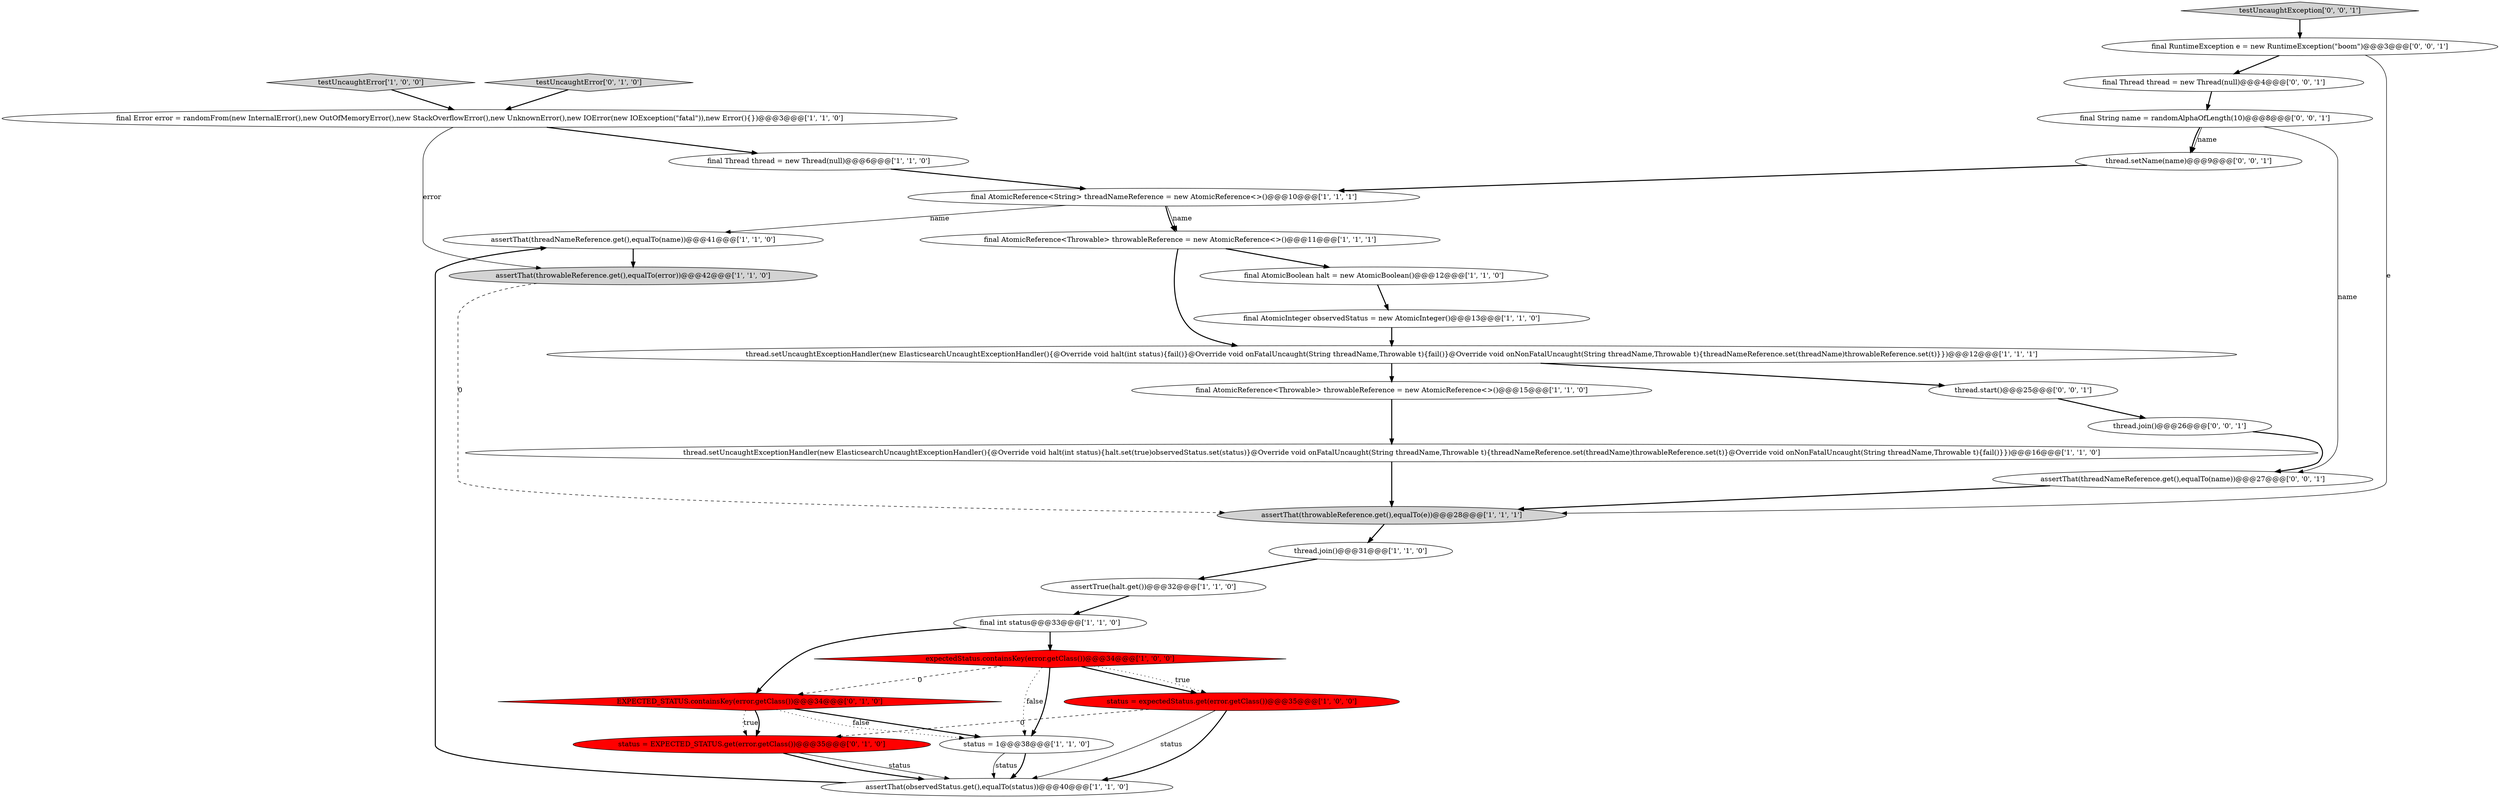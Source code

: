digraph {
11 [style = filled, label = "assertThat(threadNameReference.get(),equalTo(name))@@@41@@@['1', '1', '0']", fillcolor = white, shape = ellipse image = "AAA0AAABBB1BBB"];
3 [style = filled, label = "final int status@@@33@@@['1', '1', '0']", fillcolor = white, shape = ellipse image = "AAA0AAABBB1BBB"];
4 [style = filled, label = "final AtomicInteger observedStatus = new AtomicInteger()@@@13@@@['1', '1', '0']", fillcolor = white, shape = ellipse image = "AAA0AAABBB1BBB"];
16 [style = filled, label = "assertThat(throwableReference.get(),equalTo(error))@@@42@@@['1', '1', '0']", fillcolor = lightgray, shape = ellipse image = "AAA0AAABBB1BBB"];
26 [style = filled, label = "thread.join()@@@26@@@['0', '0', '1']", fillcolor = white, shape = ellipse image = "AAA0AAABBB3BBB"];
10 [style = filled, label = "assertThat(throwableReference.get(),equalTo(e))@@@28@@@['1', '1', '1']", fillcolor = lightgray, shape = ellipse image = "AAA0AAABBB1BBB"];
22 [style = filled, label = "testUncaughtError['0', '1', '0']", fillcolor = lightgray, shape = diamond image = "AAA0AAABBB2BBB"];
30 [style = filled, label = "assertThat(threadNameReference.get(),equalTo(name))@@@27@@@['0', '0', '1']", fillcolor = white, shape = ellipse image = "AAA0AAABBB3BBB"];
27 [style = filled, label = "thread.setName(name)@@@9@@@['0', '0', '1']", fillcolor = white, shape = ellipse image = "AAA0AAABBB3BBB"];
1 [style = filled, label = "status = expectedStatus.get(error.getClass())@@@35@@@['1', '0', '0']", fillcolor = red, shape = ellipse image = "AAA1AAABBB1BBB"];
23 [style = filled, label = "thread.start()@@@25@@@['0', '0', '1']", fillcolor = white, shape = ellipse image = "AAA0AAABBB3BBB"];
20 [style = filled, label = "EXPECTED_STATUS.containsKey(error.getClass())@@@34@@@['0', '1', '0']", fillcolor = red, shape = diamond image = "AAA1AAABBB2BBB"];
19 [style = filled, label = "final Error error = randomFrom(new InternalError(),new OutOfMemoryError(),new StackOverflowError(),new UnknownError(),new IOError(new IOException(\"fatal\")),new Error(){})@@@3@@@['1', '1', '0']", fillcolor = white, shape = ellipse image = "AAA0AAABBB1BBB"];
7 [style = filled, label = "assertThat(observedStatus.get(),equalTo(status))@@@40@@@['1', '1', '0']", fillcolor = white, shape = ellipse image = "AAA0AAABBB1BBB"];
14 [style = filled, label = "thread.join()@@@31@@@['1', '1', '0']", fillcolor = white, shape = ellipse image = "AAA0AAABBB1BBB"];
24 [style = filled, label = "testUncaughtException['0', '0', '1']", fillcolor = lightgray, shape = diamond image = "AAA0AAABBB3BBB"];
8 [style = filled, label = "final AtomicBoolean halt = new AtomicBoolean()@@@12@@@['1', '1', '0']", fillcolor = white, shape = ellipse image = "AAA0AAABBB1BBB"];
0 [style = filled, label = "expectedStatus.containsKey(error.getClass())@@@34@@@['1', '0', '0']", fillcolor = red, shape = diamond image = "AAA1AAABBB1BBB"];
6 [style = filled, label = "thread.setUncaughtExceptionHandler(new ElasticsearchUncaughtExceptionHandler(){@Override void halt(int status){fail()}@Override void onFatalUncaught(String threadName,Throwable t){fail()}@Override void onNonFatalUncaught(String threadName,Throwable t){threadNameReference.set(threadName)throwableReference.set(t)}})@@@12@@@['1', '1', '1']", fillcolor = white, shape = ellipse image = "AAA0AAABBB1BBB"];
9 [style = filled, label = "thread.setUncaughtExceptionHandler(new ElasticsearchUncaughtExceptionHandler(){@Override void halt(int status){halt.set(true)observedStatus.set(status)}@Override void onFatalUncaught(String threadName,Throwable t){threadNameReference.set(threadName)throwableReference.set(t)}@Override void onNonFatalUncaught(String threadName,Throwable t){fail()}})@@@16@@@['1', '1', '0']", fillcolor = white, shape = ellipse image = "AAA0AAABBB1BBB"];
2 [style = filled, label = "final AtomicReference<Throwable> throwableReference = new AtomicReference<>()@@@11@@@['1', '1', '1']", fillcolor = white, shape = ellipse image = "AAA0AAABBB1BBB"];
15 [style = filled, label = "final AtomicReference<Throwable> throwableReference = new AtomicReference<>()@@@15@@@['1', '1', '0']", fillcolor = white, shape = ellipse image = "AAA0AAABBB1BBB"];
5 [style = filled, label = "testUncaughtError['1', '0', '0']", fillcolor = lightgray, shape = diamond image = "AAA0AAABBB1BBB"];
18 [style = filled, label = "status = 1@@@38@@@['1', '1', '0']", fillcolor = white, shape = ellipse image = "AAA0AAABBB1BBB"];
13 [style = filled, label = "final AtomicReference<String> threadNameReference = new AtomicReference<>()@@@10@@@['1', '1', '1']", fillcolor = white, shape = ellipse image = "AAA0AAABBB1BBB"];
17 [style = filled, label = "final Thread thread = new Thread(null)@@@6@@@['1', '1', '0']", fillcolor = white, shape = ellipse image = "AAA0AAABBB1BBB"];
25 [style = filled, label = "final Thread thread = new Thread(null)@@@4@@@['0', '0', '1']", fillcolor = white, shape = ellipse image = "AAA0AAABBB3BBB"];
28 [style = filled, label = "final String name = randomAlphaOfLength(10)@@@8@@@['0', '0', '1']", fillcolor = white, shape = ellipse image = "AAA0AAABBB3BBB"];
29 [style = filled, label = "final RuntimeException e = new RuntimeException(\"boom\")@@@3@@@['0', '0', '1']", fillcolor = white, shape = ellipse image = "AAA0AAABBB3BBB"];
21 [style = filled, label = "status = EXPECTED_STATUS.get(error.getClass())@@@35@@@['0', '1', '0']", fillcolor = red, shape = ellipse image = "AAA1AAABBB2BBB"];
12 [style = filled, label = "assertTrue(halt.get())@@@32@@@['1', '1', '0']", fillcolor = white, shape = ellipse image = "AAA0AAABBB1BBB"];
27->13 [style = bold, label=""];
11->16 [style = bold, label=""];
25->28 [style = bold, label=""];
7->11 [style = bold, label=""];
22->19 [style = bold, label=""];
10->14 [style = bold, label=""];
4->6 [style = bold, label=""];
2->6 [style = bold, label=""];
6->23 [style = bold, label=""];
13->11 [style = solid, label="name"];
23->26 [style = bold, label=""];
0->18 [style = dotted, label="false"];
29->25 [style = bold, label=""];
1->21 [style = dashed, label="0"];
24->29 [style = bold, label=""];
19->17 [style = bold, label=""];
20->21 [style = dotted, label="true"];
9->10 [style = bold, label=""];
1->7 [style = solid, label="status"];
0->20 [style = dashed, label="0"];
1->7 [style = bold, label=""];
21->7 [style = solid, label="status"];
3->0 [style = bold, label=""];
6->15 [style = bold, label=""];
28->30 [style = solid, label="name"];
26->30 [style = bold, label=""];
20->21 [style = bold, label=""];
13->2 [style = solid, label="name"];
20->18 [style = bold, label=""];
5->19 [style = bold, label=""];
29->10 [style = solid, label="e"];
3->20 [style = bold, label=""];
28->27 [style = solid, label="name"];
15->9 [style = bold, label=""];
0->1 [style = bold, label=""];
16->10 [style = dashed, label="0"];
14->12 [style = bold, label=""];
30->10 [style = bold, label=""];
21->7 [style = bold, label=""];
0->18 [style = bold, label=""];
17->13 [style = bold, label=""];
12->3 [style = bold, label=""];
28->27 [style = bold, label=""];
8->4 [style = bold, label=""];
20->18 [style = dotted, label="false"];
18->7 [style = bold, label=""];
18->7 [style = solid, label="status"];
2->8 [style = bold, label=""];
0->1 [style = dotted, label="true"];
13->2 [style = bold, label=""];
19->16 [style = solid, label="error"];
}
